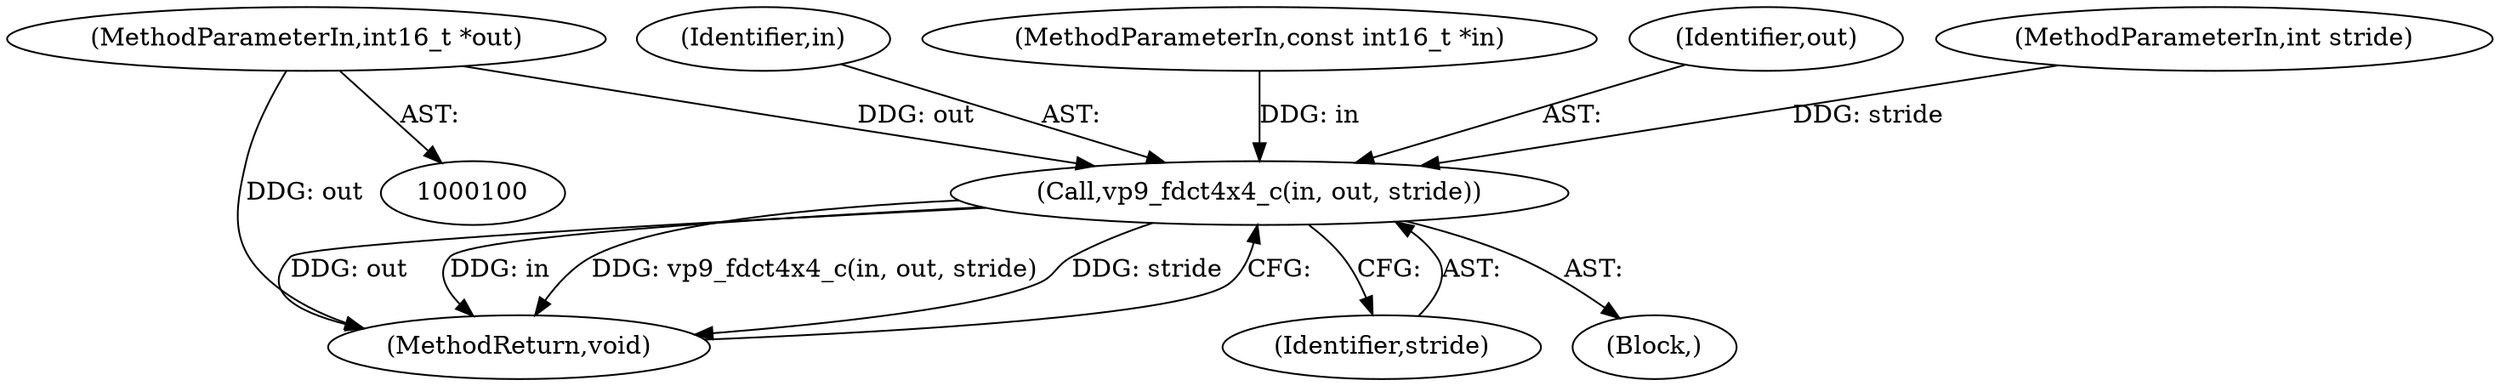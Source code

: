 digraph "1_Android_5a9753fca56f0eeb9f61e342b2fccffc364f9426_82@pointer" {
"1000102" [label="(MethodParameterIn,int16_t *out)"];
"1000106" [label="(Call,vp9_fdct4x4_c(in, out, stride))"];
"1000107" [label="(Identifier,in)"];
"1000101" [label="(MethodParameterIn,const int16_t *in)"];
"1000105" [label="(Block,)"];
"1000110" [label="(MethodReturn,void)"];
"1000102" [label="(MethodParameterIn,int16_t *out)"];
"1000108" [label="(Identifier,out)"];
"1000103" [label="(MethodParameterIn,int stride)"];
"1000109" [label="(Identifier,stride)"];
"1000106" [label="(Call,vp9_fdct4x4_c(in, out, stride))"];
"1000102" -> "1000100"  [label="AST: "];
"1000102" -> "1000110"  [label="DDG: out"];
"1000102" -> "1000106"  [label="DDG: out"];
"1000106" -> "1000105"  [label="AST: "];
"1000106" -> "1000109"  [label="CFG: "];
"1000107" -> "1000106"  [label="AST: "];
"1000108" -> "1000106"  [label="AST: "];
"1000109" -> "1000106"  [label="AST: "];
"1000110" -> "1000106"  [label="CFG: "];
"1000106" -> "1000110"  [label="DDG: out"];
"1000106" -> "1000110"  [label="DDG: in"];
"1000106" -> "1000110"  [label="DDG: vp9_fdct4x4_c(in, out, stride)"];
"1000106" -> "1000110"  [label="DDG: stride"];
"1000101" -> "1000106"  [label="DDG: in"];
"1000103" -> "1000106"  [label="DDG: stride"];
}

